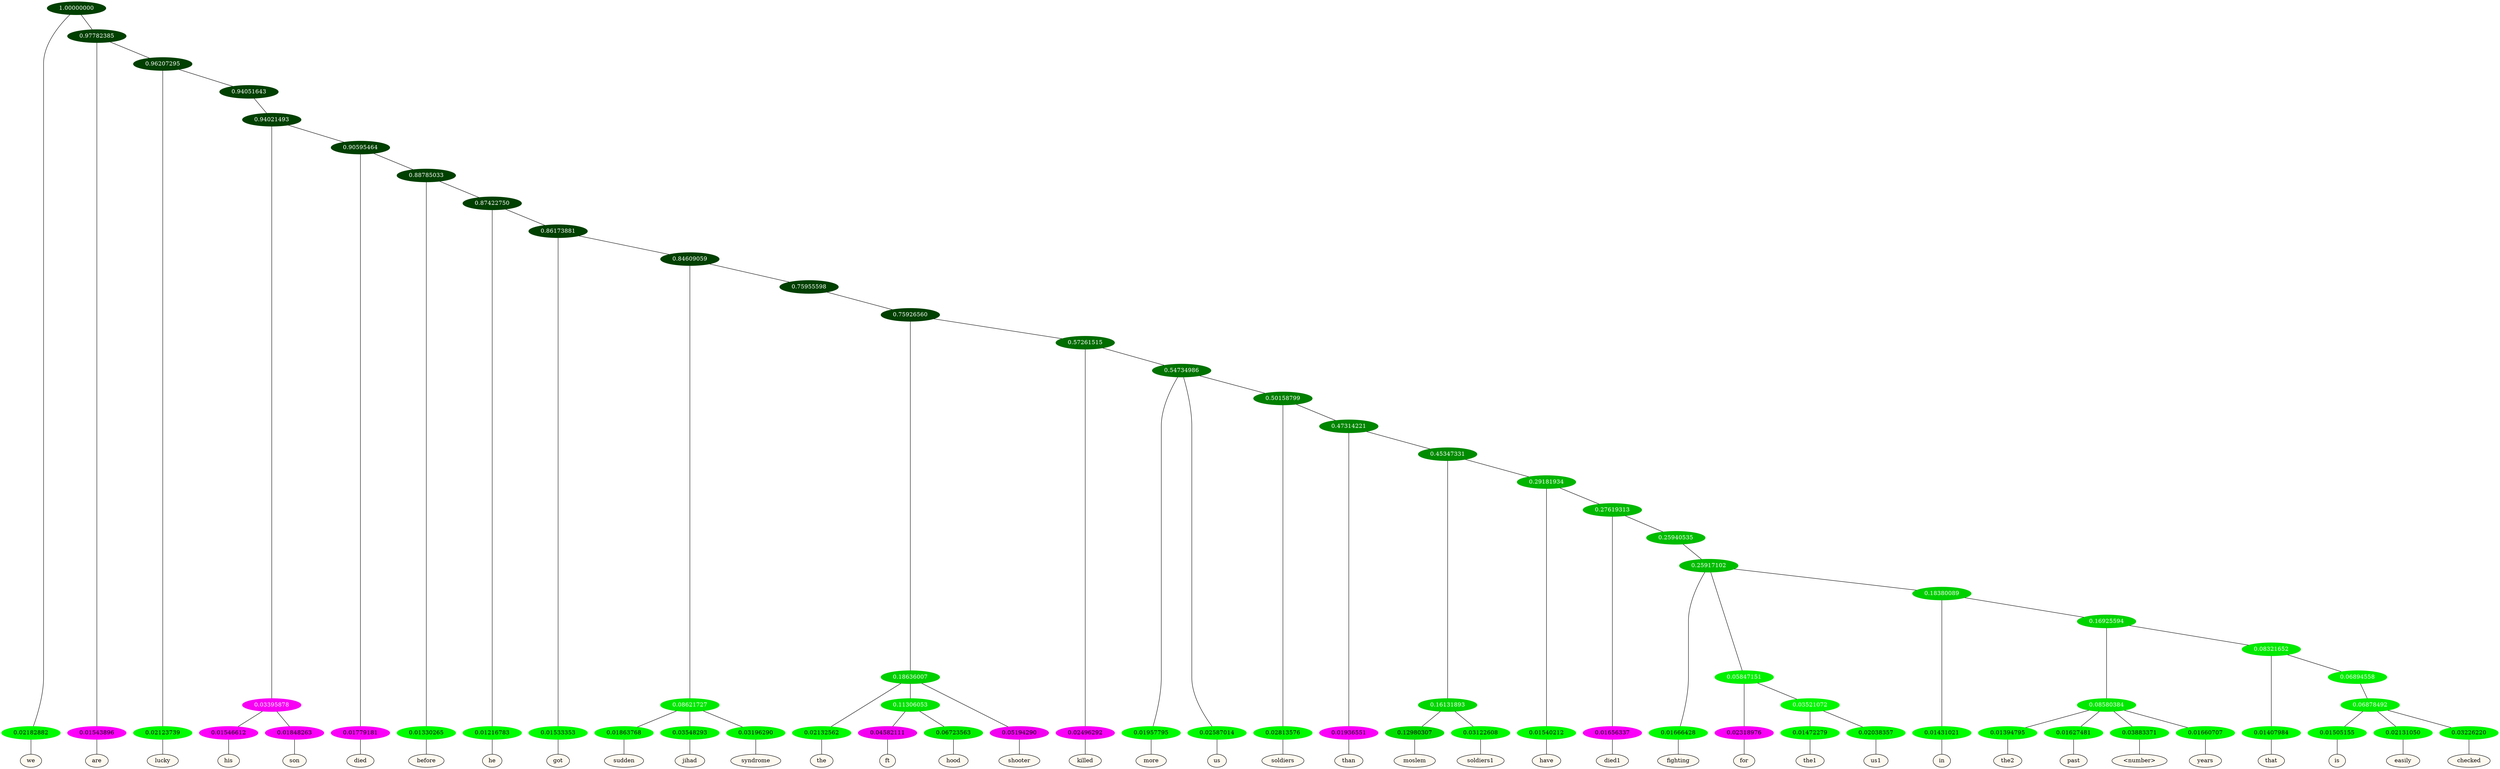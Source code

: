 graph {
	node [format=png height=0.15 nodesep=0.001 ordering=out overlap=prism overlap_scaling=0.01 ranksep=0.001 ratio=0.2 style=filled width=0.15]
	{
		rank=same
		a_w_1 [label=we color=black fillcolor=floralwhite style="filled,solid"]
		a_w_3 [label=are color=black fillcolor=floralwhite style="filled,solid"]
		a_w_5 [label=lucky color=black fillcolor=floralwhite style="filled,solid"]
		a_w_10 [label=his color=black fillcolor=floralwhite style="filled,solid"]
		a_w_11 [label=son color=black fillcolor=floralwhite style="filled,solid"]
		a_w_12 [label=died color=black fillcolor=floralwhite style="filled,solid"]
		a_w_14 [label=before color=black fillcolor=floralwhite style="filled,solid"]
		a_w_16 [label=he color=black fillcolor=floralwhite style="filled,solid"]
		a_w_18 [label=got color=black fillcolor=floralwhite style="filled,solid"]
		a_w_22 [label=sudden color=black fillcolor=floralwhite style="filled,solid"]
		a_w_23 [label=jihad color=black fillcolor=floralwhite style="filled,solid"]
		a_w_24 [label=syndrome color=black fillcolor=floralwhite style="filled,solid"]
		a_w_28 [label=the color=black fillcolor=floralwhite style="filled,solid"]
		a_w_33 [label=ft color=black fillcolor=floralwhite style="filled,solid"]
		a_w_34 [label=hood color=black fillcolor=floralwhite style="filled,solid"]
		a_w_30 [label=shooter color=black fillcolor=floralwhite style="filled,solid"]
		a_w_31 [label=killed color=black fillcolor=floralwhite style="filled,solid"]
		a_w_35 [label=more color=black fillcolor=floralwhite style="filled,solid"]
		a_w_36 [label=us color=black fillcolor=floralwhite style="filled,solid"]
		a_w_38 [label=soldiers color=black fillcolor=floralwhite style="filled,solid"]
		a_w_40 [label=than color=black fillcolor=floralwhite style="filled,solid"]
		a_w_44 [label=moslem color=black fillcolor=floralwhite style="filled,solid"]
		a_w_45 [label=soldiers1 color=black fillcolor=floralwhite style="filled,solid"]
		a_w_46 [label=have color=black fillcolor=floralwhite style="filled,solid"]
		a_w_48 [label=died1 color=black fillcolor=floralwhite style="filled,solid"]
		a_w_51 [label=fighting color=black fillcolor=floralwhite style="filled,solid"]
		a_w_54 [label=for color=black fillcolor=floralwhite style="filled,solid"]
		a_w_58 [label=the1 color=black fillcolor=floralwhite style="filled,solid"]
		a_w_59 [label=us1 color=black fillcolor=floralwhite style="filled,solid"]
		a_w_56 [label=in color=black fillcolor=floralwhite style="filled,solid"]
		a_w_62 [label=the2 color=black fillcolor=floralwhite style="filled,solid"]
		a_w_63 [label=past color=black fillcolor=floralwhite style="filled,solid"]
		a_w_64 [label="\<number\>" color=black fillcolor=floralwhite style="filled,solid"]
		a_w_65 [label=years color=black fillcolor=floralwhite style="filled,solid"]
		a_w_66 [label=that color=black fillcolor=floralwhite style="filled,solid"]
		a_w_69 [label=is color=black fillcolor=floralwhite style="filled,solid"]
		a_w_70 [label=easily color=black fillcolor=floralwhite style="filled,solid"]
		a_w_71 [label=checked color=black fillcolor=floralwhite style="filled,solid"]
	}
	a_n_1 -- a_w_1
	a_n_3 -- a_w_3
	a_n_5 -- a_w_5
	a_n_10 -- a_w_10
	a_n_11 -- a_w_11
	a_n_12 -- a_w_12
	a_n_14 -- a_w_14
	a_n_16 -- a_w_16
	a_n_18 -- a_w_18
	a_n_22 -- a_w_22
	a_n_23 -- a_w_23
	a_n_24 -- a_w_24
	a_n_28 -- a_w_28
	a_n_33 -- a_w_33
	a_n_34 -- a_w_34
	a_n_30 -- a_w_30
	a_n_31 -- a_w_31
	a_n_35 -- a_w_35
	a_n_36 -- a_w_36
	a_n_38 -- a_w_38
	a_n_40 -- a_w_40
	a_n_44 -- a_w_44
	a_n_45 -- a_w_45
	a_n_46 -- a_w_46
	a_n_48 -- a_w_48
	a_n_51 -- a_w_51
	a_n_54 -- a_w_54
	a_n_58 -- a_w_58
	a_n_59 -- a_w_59
	a_n_56 -- a_w_56
	a_n_62 -- a_w_62
	a_n_63 -- a_w_63
	a_n_64 -- a_w_64
	a_n_65 -- a_w_65
	a_n_66 -- a_w_66
	a_n_69 -- a_w_69
	a_n_70 -- a_w_70
	a_n_71 -- a_w_71
	{
		rank=same
		a_n_1 [label=0.02182882 color="0.334 1.000 0.978" fontcolor=black]
		a_n_3 [label=0.01543896 color="0.835 1.000 0.985" fontcolor=black]
		a_n_5 [label=0.02123739 color="0.334 1.000 0.979" fontcolor=black]
		a_n_10 [label=0.01546612 color="0.835 1.000 0.985" fontcolor=black]
		a_n_11 [label=0.01848263 color="0.835 1.000 0.982" fontcolor=black]
		a_n_12 [label=0.01779181 color="0.835 1.000 0.982" fontcolor=black]
		a_n_14 [label=0.01330265 color="0.334 1.000 0.987" fontcolor=black]
		a_n_16 [label=0.01216783 color="0.334 1.000 0.988" fontcolor=black]
		a_n_18 [label=0.01533353 color="0.334 1.000 0.985" fontcolor=black]
		a_n_22 [label=0.01863768 color="0.334 1.000 0.981" fontcolor=black]
		a_n_23 [label=0.03548293 color="0.334 1.000 0.965" fontcolor=black]
		a_n_24 [label=0.03196290 color="0.334 1.000 0.968" fontcolor=black]
		a_n_28 [label=0.02132562 color="0.334 1.000 0.979" fontcolor=black]
		a_n_33 [label=0.04582111 color="0.835 1.000 0.954" fontcolor=black]
		a_n_34 [label=0.06723563 color="0.334 1.000 0.933" fontcolor=black]
		a_n_30 [label=0.05194290 color="0.835 1.000 0.948" fontcolor=black]
		a_n_31 [label=0.02496292 color="0.835 1.000 0.975" fontcolor=black]
		a_n_35 [label=0.01957795 color="0.334 1.000 0.980" fontcolor=black]
		a_n_36 [label=0.02587014 color="0.334 1.000 0.974" fontcolor=black]
		a_n_38 [label=0.02813576 color="0.334 1.000 0.972" fontcolor=black]
		a_n_40 [label=0.01936551 color="0.835 1.000 0.981" fontcolor=black]
		a_n_44 [label=0.12980307 color="0.334 1.000 0.870" fontcolor=black]
		a_n_45 [label=0.03122608 color="0.334 1.000 0.969" fontcolor=black]
		a_n_46 [label=0.01540212 color="0.334 1.000 0.985" fontcolor=black]
		a_n_48 [label=0.01656337 color="0.835 1.000 0.983" fontcolor=black]
		a_n_51 [label=0.01666428 color="0.334 1.000 0.983" fontcolor=black]
		a_n_54 [label=0.02318976 color="0.835 1.000 0.977" fontcolor=black]
		a_n_58 [label=0.01472279 color="0.334 1.000 0.985" fontcolor=black]
		a_n_59 [label=0.02038357 color="0.334 1.000 0.980" fontcolor=black]
		a_n_56 [label=0.01431021 color="0.334 1.000 0.986" fontcolor=black]
		a_n_62 [label=0.01394795 color="0.334 1.000 0.986" fontcolor=black]
		a_n_63 [label=0.01627481 color="0.334 1.000 0.984" fontcolor=black]
		a_n_64 [label=0.03883371 color="0.334 1.000 0.961" fontcolor=black]
		a_n_65 [label=0.01660707 color="0.334 1.000 0.983" fontcolor=black]
		a_n_66 [label=0.01407984 color="0.334 1.000 0.986" fontcolor=black]
		a_n_69 [label=0.01505155 color="0.334 1.000 0.985" fontcolor=black]
		a_n_70 [label=0.02131050 color="0.334 1.000 0.979" fontcolor=black]
		a_n_71 [label=0.03226220 color="0.334 1.000 0.968" fontcolor=black]
	}
	a_n_0 [label=1.00000000 color="0.334 1.000 0.250" fontcolor=grey99]
	a_n_0 -- a_n_1
	a_n_2 [label=0.97782385 color="0.334 1.000 0.250" fontcolor=grey99]
	a_n_0 -- a_n_2
	a_n_2 -- a_n_3
	a_n_4 [label=0.96207295 color="0.334 1.000 0.250" fontcolor=grey99]
	a_n_2 -- a_n_4
	a_n_4 -- a_n_5
	a_n_6 [label=0.94051643 color="0.334 1.000 0.250" fontcolor=grey99]
	a_n_4 -- a_n_6
	a_n_7 [label=0.94021493 color="0.334 1.000 0.250" fontcolor=grey99]
	a_n_6 -- a_n_7
	a_n_8 [label=0.03395878 color="0.835 1.000 0.966" fontcolor=grey99]
	a_n_7 -- a_n_8
	a_n_9 [label=0.90595464 color="0.334 1.000 0.250" fontcolor=grey99]
	a_n_7 -- a_n_9
	a_n_8 -- a_n_10
	a_n_8 -- a_n_11
	a_n_9 -- a_n_12
	a_n_13 [label=0.88785033 color="0.334 1.000 0.250" fontcolor=grey99]
	a_n_9 -- a_n_13
	a_n_13 -- a_n_14
	a_n_15 [label=0.87422750 color="0.334 1.000 0.250" fontcolor=grey99]
	a_n_13 -- a_n_15
	a_n_15 -- a_n_16
	a_n_17 [label=0.86173881 color="0.334 1.000 0.250" fontcolor=grey99]
	a_n_15 -- a_n_17
	a_n_17 -- a_n_18
	a_n_19 [label=0.84609059 color="0.334 1.000 0.250" fontcolor=grey99]
	a_n_17 -- a_n_19
	a_n_20 [label=0.08621727 color="0.334 1.000 0.914" fontcolor=grey99]
	a_n_19 -- a_n_20
	a_n_21 [label=0.75955598 color="0.334 1.000 0.250" fontcolor=grey99]
	a_n_19 -- a_n_21
	a_n_20 -- a_n_22
	a_n_20 -- a_n_23
	a_n_20 -- a_n_24
	a_n_25 [label=0.75926560 color="0.334 1.000 0.250" fontcolor=grey99]
	a_n_21 -- a_n_25
	a_n_26 [label=0.18636007 color="0.334 1.000 0.814" fontcolor=grey99]
	a_n_25 -- a_n_26
	a_n_27 [label=0.57261515 color="0.334 1.000 0.427" fontcolor=grey99]
	a_n_25 -- a_n_27
	a_n_26 -- a_n_28
	a_n_29 [label=0.11306053 color="0.334 1.000 0.887" fontcolor=grey99]
	a_n_26 -- a_n_29
	a_n_26 -- a_n_30
	a_n_27 -- a_n_31
	a_n_32 [label=0.54734986 color="0.334 1.000 0.453" fontcolor=grey99]
	a_n_27 -- a_n_32
	a_n_29 -- a_n_33
	a_n_29 -- a_n_34
	a_n_32 -- a_n_35
	a_n_32 -- a_n_36
	a_n_37 [label=0.50158799 color="0.334 1.000 0.498" fontcolor=grey99]
	a_n_32 -- a_n_37
	a_n_37 -- a_n_38
	a_n_39 [label=0.47314221 color="0.334 1.000 0.527" fontcolor=grey99]
	a_n_37 -- a_n_39
	a_n_39 -- a_n_40
	a_n_41 [label=0.45347331 color="0.334 1.000 0.547" fontcolor=grey99]
	a_n_39 -- a_n_41
	a_n_42 [label=0.16131893 color="0.334 1.000 0.839" fontcolor=grey99]
	a_n_41 -- a_n_42
	a_n_43 [label=0.29181934 color="0.334 1.000 0.708" fontcolor=grey99]
	a_n_41 -- a_n_43
	a_n_42 -- a_n_44
	a_n_42 -- a_n_45
	a_n_43 -- a_n_46
	a_n_47 [label=0.27619313 color="0.334 1.000 0.724" fontcolor=grey99]
	a_n_43 -- a_n_47
	a_n_47 -- a_n_48
	a_n_49 [label=0.25940535 color="0.334 1.000 0.741" fontcolor=grey99]
	a_n_47 -- a_n_49
	a_n_50 [label=0.25917102 color="0.334 1.000 0.741" fontcolor=grey99]
	a_n_49 -- a_n_50
	a_n_50 -- a_n_51
	a_n_52 [label=0.05847151 color="0.334 1.000 0.942" fontcolor=grey99]
	a_n_50 -- a_n_52
	a_n_53 [label=0.18380089 color="0.334 1.000 0.816" fontcolor=grey99]
	a_n_50 -- a_n_53
	a_n_52 -- a_n_54
	a_n_55 [label=0.03521072 color="0.334 1.000 0.965" fontcolor=grey99]
	a_n_52 -- a_n_55
	a_n_53 -- a_n_56
	a_n_57 [label=0.16925594 color="0.334 1.000 0.831" fontcolor=grey99]
	a_n_53 -- a_n_57
	a_n_55 -- a_n_58
	a_n_55 -- a_n_59
	a_n_60 [label=0.08580384 color="0.334 1.000 0.914" fontcolor=grey99]
	a_n_57 -- a_n_60
	a_n_61 [label=0.08321652 color="0.334 1.000 0.917" fontcolor=grey99]
	a_n_57 -- a_n_61
	a_n_60 -- a_n_62
	a_n_60 -- a_n_63
	a_n_60 -- a_n_64
	a_n_60 -- a_n_65
	a_n_61 -- a_n_66
	a_n_67 [label=0.06894558 color="0.334 1.000 0.931" fontcolor=grey99]
	a_n_61 -- a_n_67
	a_n_68 [label=0.06878492 color="0.334 1.000 0.931" fontcolor=grey99]
	a_n_67 -- a_n_68
	a_n_68 -- a_n_69
	a_n_68 -- a_n_70
	a_n_68 -- a_n_71
}
